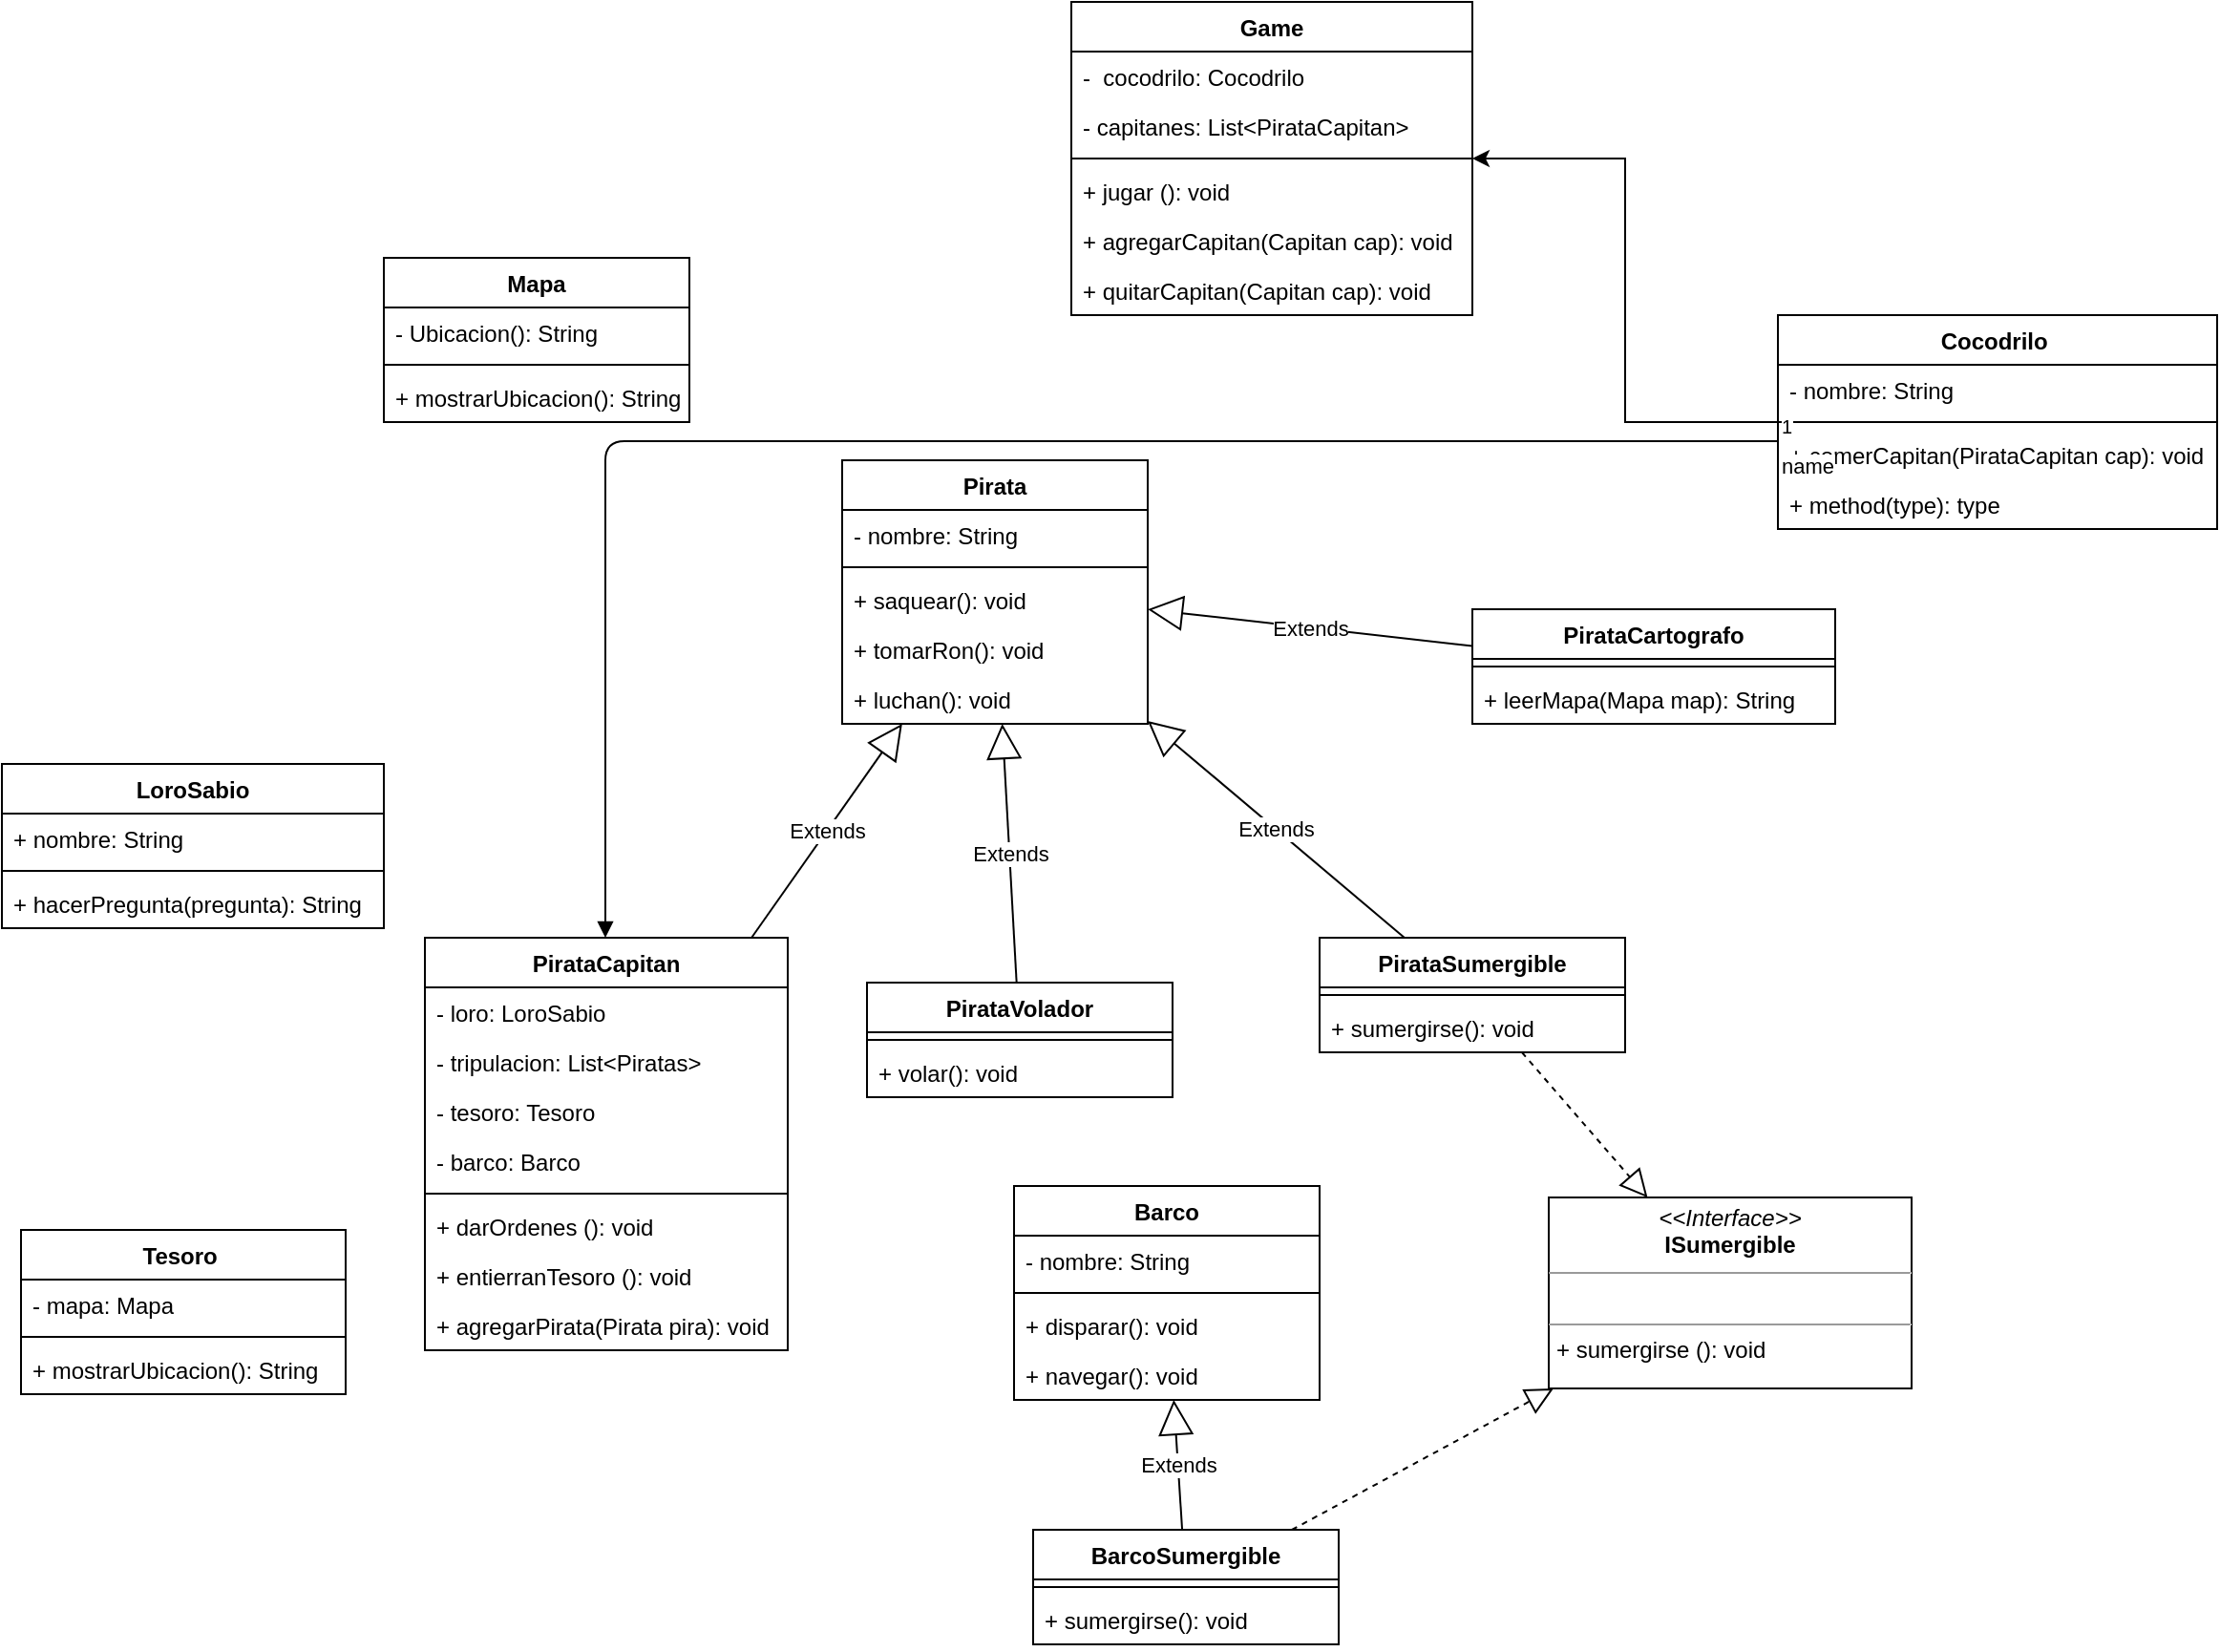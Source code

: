 <mxfile version="12.5.6" type="device" pages="3"><diagram id="GXXQ3KaTNpqUZNwcrFfb" name="Page-1"><mxGraphModel dx="1695" dy="433" grid="1" gridSize="10" guides="1" tooltips="1" connect="1" arrows="1" fold="1" page="1" pageScale="1" pageWidth="827" pageHeight="1169" math="0" shadow="0"><root><mxCell id="0"/><mxCell id="1" parent="0"/><mxCell id="9nzSLOE46m7R26dyMvQq-1" value="Game" style="swimlane;fontStyle=1;align=center;verticalAlign=top;childLayout=stackLayout;horizontal=1;startSize=26;horizontalStack=0;resizeParent=1;resizeParentMax=0;resizeLast=0;collapsible=1;marginBottom=0;" parent="1" vertex="1"><mxGeometry x="360" y="40" width="210" height="164" as="geometry"/></mxCell><mxCell id="9nzSLOE46m7R26dyMvQq-5" value="-  cocodrilo: Cocodrilo " style="text;strokeColor=none;fillColor=none;align=left;verticalAlign=top;spacingLeft=4;spacingRight=4;overflow=hidden;rotatable=0;points=[[0,0.5],[1,0.5]];portConstraint=eastwest;" parent="9nzSLOE46m7R26dyMvQq-1" vertex="1"><mxGeometry y="26" width="210" height="26" as="geometry"/></mxCell><mxCell id="9nzSLOE46m7R26dyMvQq-2" value="- capitanes: List&lt;PirataCapitan&gt; " style="text;strokeColor=none;fillColor=none;align=left;verticalAlign=top;spacingLeft=4;spacingRight=4;overflow=hidden;rotatable=0;points=[[0,0.5],[1,0.5]];portConstraint=eastwest;" parent="9nzSLOE46m7R26dyMvQq-1" vertex="1"><mxGeometry y="52" width="210" height="26" as="geometry"/></mxCell><mxCell id="9nzSLOE46m7R26dyMvQq-3" value="" style="line;strokeWidth=1;fillColor=none;align=left;verticalAlign=middle;spacingTop=-1;spacingLeft=3;spacingRight=3;rotatable=0;labelPosition=right;points=[];portConstraint=eastwest;" parent="9nzSLOE46m7R26dyMvQq-1" vertex="1"><mxGeometry y="78" width="210" height="8" as="geometry"/></mxCell><mxCell id="9nzSLOE46m7R26dyMvQq-6" value="+ jugar (): void" style="text;strokeColor=none;fillColor=none;align=left;verticalAlign=top;spacingLeft=4;spacingRight=4;overflow=hidden;rotatable=0;points=[[0,0.5],[1,0.5]];portConstraint=eastwest;" parent="9nzSLOE46m7R26dyMvQq-1" vertex="1"><mxGeometry y="86" width="210" height="26" as="geometry"/></mxCell><mxCell id="9nzSLOE46m7R26dyMvQq-7" value="+ agregarCapitan(Capitan cap): void" style="text;strokeColor=none;fillColor=none;align=left;verticalAlign=top;spacingLeft=4;spacingRight=4;overflow=hidden;rotatable=0;points=[[0,0.5],[1,0.5]];portConstraint=eastwest;" parent="9nzSLOE46m7R26dyMvQq-1" vertex="1"><mxGeometry y="112" width="210" height="26" as="geometry"/></mxCell><mxCell id="9nzSLOE46m7R26dyMvQq-8" value="+ quitarCapitan(Capitan cap): void" style="text;strokeColor=none;fillColor=none;align=left;verticalAlign=top;spacingLeft=4;spacingRight=4;overflow=hidden;rotatable=0;points=[[0,0.5],[1,0.5]];portConstraint=eastwest;" parent="9nzSLOE46m7R26dyMvQq-1" vertex="1"><mxGeometry y="138" width="210" height="26" as="geometry"/></mxCell><mxCell id="9nzSLOE46m7R26dyMvQq-73" style="edgeStyle=orthogonalEdgeStyle;rounded=0;orthogonalLoop=1;jettySize=auto;html=1;" parent="1" source="9nzSLOE46m7R26dyMvQq-9" target="9nzSLOE46m7R26dyMvQq-1" edge="1"><mxGeometry relative="1" as="geometry"/></mxCell><mxCell id="9nzSLOE46m7R26dyMvQq-9" value="Cocodrilo " style="swimlane;fontStyle=1;align=center;verticalAlign=top;childLayout=stackLayout;horizontal=1;startSize=26;horizontalStack=0;resizeParent=1;resizeParentMax=0;resizeLast=0;collapsible=1;marginBottom=0;" parent="1" vertex="1"><mxGeometry x="730" y="204" width="230" height="112" as="geometry"/></mxCell><mxCell id="9nzSLOE46m7R26dyMvQq-10" value="- nombre: String" style="text;strokeColor=none;fillColor=none;align=left;verticalAlign=top;spacingLeft=4;spacingRight=4;overflow=hidden;rotatable=0;points=[[0,0.5],[1,0.5]];portConstraint=eastwest;" parent="9nzSLOE46m7R26dyMvQq-9" vertex="1"><mxGeometry y="26" width="230" height="26" as="geometry"/></mxCell><mxCell id="9nzSLOE46m7R26dyMvQq-11" value="" style="line;strokeWidth=1;fillColor=none;align=left;verticalAlign=middle;spacingTop=-1;spacingLeft=3;spacingRight=3;rotatable=0;labelPosition=right;points=[];portConstraint=eastwest;" parent="9nzSLOE46m7R26dyMvQq-9" vertex="1"><mxGeometry y="52" width="230" height="8" as="geometry"/></mxCell><mxCell id="9nzSLOE46m7R26dyMvQq-13" value="+ comerCapitan(PirataCapitan cap): void" style="text;strokeColor=none;fillColor=none;align=left;verticalAlign=top;spacingLeft=4;spacingRight=4;overflow=hidden;rotatable=0;points=[[0,0.5],[1,0.5]];portConstraint=eastwest;" parent="9nzSLOE46m7R26dyMvQq-9" vertex="1"><mxGeometry y="60" width="230" height="26" as="geometry"/></mxCell><mxCell id="9nzSLOE46m7R26dyMvQq-12" value="+ method(type): type" style="text;strokeColor=none;fillColor=none;align=left;verticalAlign=top;spacingLeft=4;spacingRight=4;overflow=hidden;rotatable=0;points=[[0,0.5],[1,0.5]];portConstraint=eastwest;" parent="9nzSLOE46m7R26dyMvQq-9" vertex="1"><mxGeometry y="86" width="230" height="26" as="geometry"/></mxCell><mxCell id="9nzSLOE46m7R26dyMvQq-14" value="Pirata" style="swimlane;fontStyle=1;align=center;verticalAlign=top;childLayout=stackLayout;horizontal=1;startSize=26;horizontalStack=0;resizeParent=1;resizeParentMax=0;resizeLast=0;collapsible=1;marginBottom=0;" parent="1" vertex="1"><mxGeometry x="240" y="280" width="160" height="138" as="geometry"/></mxCell><mxCell id="9nzSLOE46m7R26dyMvQq-15" value="- nombre: String " style="text;strokeColor=none;fillColor=none;align=left;verticalAlign=top;spacingLeft=4;spacingRight=4;overflow=hidden;rotatable=0;points=[[0,0.5],[1,0.5]];portConstraint=eastwest;" parent="9nzSLOE46m7R26dyMvQq-14" vertex="1"><mxGeometry y="26" width="160" height="26" as="geometry"/></mxCell><mxCell id="9nzSLOE46m7R26dyMvQq-16" value="" style="line;strokeWidth=1;fillColor=none;align=left;verticalAlign=middle;spacingTop=-1;spacingLeft=3;spacingRight=3;rotatable=0;labelPosition=right;points=[];portConstraint=eastwest;" parent="9nzSLOE46m7R26dyMvQq-14" vertex="1"><mxGeometry y="52" width="160" height="8" as="geometry"/></mxCell><mxCell id="9nzSLOE46m7R26dyMvQq-17" value="+ saquear(): void" style="text;strokeColor=none;fillColor=none;align=left;verticalAlign=top;spacingLeft=4;spacingRight=4;overflow=hidden;rotatable=0;points=[[0,0.5],[1,0.5]];portConstraint=eastwest;" parent="9nzSLOE46m7R26dyMvQq-14" vertex="1"><mxGeometry y="60" width="160" height="26" as="geometry"/></mxCell><mxCell id="9nzSLOE46m7R26dyMvQq-18" value="+ tomarRon(): void" style="text;strokeColor=none;fillColor=none;align=left;verticalAlign=top;spacingLeft=4;spacingRight=4;overflow=hidden;rotatable=0;points=[[0,0.5],[1,0.5]];portConstraint=eastwest;" parent="9nzSLOE46m7R26dyMvQq-14" vertex="1"><mxGeometry y="86" width="160" height="26" as="geometry"/></mxCell><mxCell id="9nzSLOE46m7R26dyMvQq-20" value="+ luchan(): void" style="text;strokeColor=none;fillColor=none;align=left;verticalAlign=top;spacingLeft=4;spacingRight=4;overflow=hidden;rotatable=0;points=[[0,0.5],[1,0.5]];portConstraint=eastwest;" parent="9nzSLOE46m7R26dyMvQq-14" vertex="1"><mxGeometry y="112" width="160" height="26" as="geometry"/></mxCell><mxCell id="9nzSLOE46m7R26dyMvQq-21" value="PirataCapitan" style="swimlane;fontStyle=1;align=center;verticalAlign=top;childLayout=stackLayout;horizontal=1;startSize=26;horizontalStack=0;resizeParent=1;resizeParentMax=0;resizeLast=0;collapsible=1;marginBottom=0;" parent="1" vertex="1"><mxGeometry x="21.5" y="530" width="190" height="216" as="geometry"/></mxCell><mxCell id="9nzSLOE46m7R26dyMvQq-22" value="- loro: LoroSabio" style="text;strokeColor=none;fillColor=none;align=left;verticalAlign=top;spacingLeft=4;spacingRight=4;overflow=hidden;rotatable=0;points=[[0,0.5],[1,0.5]];portConstraint=eastwest;" parent="9nzSLOE46m7R26dyMvQq-21" vertex="1"><mxGeometry y="26" width="190" height="26" as="geometry"/></mxCell><mxCell id="9nzSLOE46m7R26dyMvQq-30" value="- tripulacion: List&lt;Piratas&gt;" style="text;strokeColor=none;fillColor=none;align=left;verticalAlign=top;spacingLeft=4;spacingRight=4;overflow=hidden;rotatable=0;points=[[0,0.5],[1,0.5]];portConstraint=eastwest;" parent="9nzSLOE46m7R26dyMvQq-21" vertex="1"><mxGeometry y="52" width="190" height="26" as="geometry"/></mxCell><mxCell id="9nzSLOE46m7R26dyMvQq-32" value="- tesoro: Tesoro" style="text;strokeColor=none;fillColor=none;align=left;verticalAlign=top;spacingLeft=4;spacingRight=4;overflow=hidden;rotatable=0;points=[[0,0.5],[1,0.5]];portConstraint=eastwest;" parent="9nzSLOE46m7R26dyMvQq-21" vertex="1"><mxGeometry y="78" width="190" height="26" as="geometry"/></mxCell><mxCell id="9nzSLOE46m7R26dyMvQq-29" value="- barco: Barco " style="text;strokeColor=none;fillColor=none;align=left;verticalAlign=top;spacingLeft=4;spacingRight=4;overflow=hidden;rotatable=0;points=[[0,0.5],[1,0.5]];portConstraint=eastwest;" parent="9nzSLOE46m7R26dyMvQq-21" vertex="1"><mxGeometry y="104" width="190" height="26" as="geometry"/></mxCell><mxCell id="9nzSLOE46m7R26dyMvQq-23" value="" style="line;strokeWidth=1;fillColor=none;align=left;verticalAlign=middle;spacingTop=-1;spacingLeft=3;spacingRight=3;rotatable=0;labelPosition=right;points=[];portConstraint=eastwest;" parent="9nzSLOE46m7R26dyMvQq-21" vertex="1"><mxGeometry y="130" width="190" height="8" as="geometry"/></mxCell><mxCell id="9nzSLOE46m7R26dyMvQq-24" value="+ darOrdenes (): void" style="text;strokeColor=none;fillColor=none;align=left;verticalAlign=top;spacingLeft=4;spacingRight=4;overflow=hidden;rotatable=0;points=[[0,0.5],[1,0.5]];portConstraint=eastwest;" parent="9nzSLOE46m7R26dyMvQq-21" vertex="1"><mxGeometry y="138" width="190" height="26" as="geometry"/></mxCell><mxCell id="9nzSLOE46m7R26dyMvQq-33" value="+ entierranTesoro (): void" style="text;strokeColor=none;fillColor=none;align=left;verticalAlign=top;spacingLeft=4;spacingRight=4;overflow=hidden;rotatable=0;points=[[0,0.5],[1,0.5]];portConstraint=eastwest;" parent="9nzSLOE46m7R26dyMvQq-21" vertex="1"><mxGeometry y="164" width="190" height="26" as="geometry"/></mxCell><mxCell id="9nzSLOE46m7R26dyMvQq-31" value="+ agregarPirata(Pirata pira): void" style="text;strokeColor=none;fillColor=none;align=left;verticalAlign=top;spacingLeft=4;spacingRight=4;overflow=hidden;rotatable=0;points=[[0,0.5],[1,0.5]];portConstraint=eastwest;" parent="9nzSLOE46m7R26dyMvQq-21" vertex="1"><mxGeometry y="190" width="190" height="26" as="geometry"/></mxCell><mxCell id="9nzSLOE46m7R26dyMvQq-25" value="LoroSabio" style="swimlane;fontStyle=1;align=center;verticalAlign=top;childLayout=stackLayout;horizontal=1;startSize=26;horizontalStack=0;resizeParent=1;resizeParentMax=0;resizeLast=0;collapsible=1;marginBottom=0;" parent="1" vertex="1"><mxGeometry x="-200" y="439" width="200" height="86" as="geometry"/></mxCell><mxCell id="9nzSLOE46m7R26dyMvQq-26" value="+ nombre: String" style="text;strokeColor=none;fillColor=none;align=left;verticalAlign=top;spacingLeft=4;spacingRight=4;overflow=hidden;rotatable=0;points=[[0,0.5],[1,0.5]];portConstraint=eastwest;" parent="9nzSLOE46m7R26dyMvQq-25" vertex="1"><mxGeometry y="26" width="200" height="26" as="geometry"/></mxCell><mxCell id="9nzSLOE46m7R26dyMvQq-27" value="" style="line;strokeWidth=1;fillColor=none;align=left;verticalAlign=middle;spacingTop=-1;spacingLeft=3;spacingRight=3;rotatable=0;labelPosition=right;points=[];portConstraint=eastwest;" parent="9nzSLOE46m7R26dyMvQq-25" vertex="1"><mxGeometry y="52" width="200" height="8" as="geometry"/></mxCell><mxCell id="9nzSLOE46m7R26dyMvQq-28" value="+ hacerPregunta(pregunta): String " style="text;strokeColor=none;fillColor=none;align=left;verticalAlign=top;spacingLeft=4;spacingRight=4;overflow=hidden;rotatable=0;points=[[0,0.5],[1,0.5]];portConstraint=eastwest;" parent="9nzSLOE46m7R26dyMvQq-25" vertex="1"><mxGeometry y="60" width="200" height="26" as="geometry"/></mxCell><mxCell id="9nzSLOE46m7R26dyMvQq-34" value="PirataCartografo" style="swimlane;fontStyle=1;align=center;verticalAlign=top;childLayout=stackLayout;horizontal=1;startSize=26;horizontalStack=0;resizeParent=1;resizeParentMax=0;resizeLast=0;collapsible=1;marginBottom=0;" parent="1" vertex="1"><mxGeometry x="570" y="358" width="190" height="60" as="geometry"/></mxCell><mxCell id="9nzSLOE46m7R26dyMvQq-36" value="" style="line;strokeWidth=1;fillColor=none;align=left;verticalAlign=middle;spacingTop=-1;spacingLeft=3;spacingRight=3;rotatable=0;labelPosition=right;points=[];portConstraint=eastwest;" parent="9nzSLOE46m7R26dyMvQq-34" vertex="1"><mxGeometry y="26" width="190" height="8" as="geometry"/></mxCell><mxCell id="9nzSLOE46m7R26dyMvQq-37" value="+ leerMapa(Mapa map): String" style="text;strokeColor=none;fillColor=none;align=left;verticalAlign=top;spacingLeft=4;spacingRight=4;overflow=hidden;rotatable=0;points=[[0,0.5],[1,0.5]];portConstraint=eastwest;" parent="9nzSLOE46m7R26dyMvQq-34" vertex="1"><mxGeometry y="34" width="190" height="26" as="geometry"/></mxCell><mxCell id="9nzSLOE46m7R26dyMvQq-38" value="PirataSumergible" style="swimlane;fontStyle=1;align=center;verticalAlign=top;childLayout=stackLayout;horizontal=1;startSize=26;horizontalStack=0;resizeParent=1;resizeParentMax=0;resizeLast=0;collapsible=1;marginBottom=0;" parent="1" vertex="1"><mxGeometry x="490" y="530" width="160" height="60" as="geometry"/></mxCell><mxCell id="9nzSLOE46m7R26dyMvQq-40" value="" style="line;strokeWidth=1;fillColor=none;align=left;verticalAlign=middle;spacingTop=-1;spacingLeft=3;spacingRight=3;rotatable=0;labelPosition=right;points=[];portConstraint=eastwest;" parent="9nzSLOE46m7R26dyMvQq-38" vertex="1"><mxGeometry y="26" width="160" height="8" as="geometry"/></mxCell><mxCell id="9nzSLOE46m7R26dyMvQq-41" value="+ sumergirse(): void" style="text;strokeColor=none;fillColor=none;align=left;verticalAlign=top;spacingLeft=4;spacingRight=4;overflow=hidden;rotatable=0;points=[[0,0.5],[1,0.5]];portConstraint=eastwest;" parent="9nzSLOE46m7R26dyMvQq-38" vertex="1"><mxGeometry y="34" width="160" height="26" as="geometry"/></mxCell><mxCell id="9nzSLOE46m7R26dyMvQq-42" value="PirataVolador" style="swimlane;fontStyle=1;align=center;verticalAlign=top;childLayout=stackLayout;horizontal=1;startSize=26;horizontalStack=0;resizeParent=1;resizeParentMax=0;resizeLast=0;collapsible=1;marginBottom=0;rotation=0;" parent="1" vertex="1"><mxGeometry x="253" y="553.5" width="160" height="60" as="geometry"/></mxCell><mxCell id="9nzSLOE46m7R26dyMvQq-44" value="" style="line;strokeWidth=1;fillColor=none;align=left;verticalAlign=middle;spacingTop=-1;spacingLeft=3;spacingRight=3;rotatable=0;labelPosition=right;points=[];portConstraint=eastwest;rotation=0;" parent="9nzSLOE46m7R26dyMvQq-42" vertex="1"><mxGeometry y="26" width="160" height="8" as="geometry"/></mxCell><mxCell id="9nzSLOE46m7R26dyMvQq-45" value="+ volar(): void" style="text;strokeColor=none;fillColor=none;align=left;verticalAlign=top;spacingLeft=4;spacingRight=4;overflow=hidden;rotatable=0;points=[[0,0.5],[1,0.5]];portConstraint=eastwest;rotation=0;" parent="9nzSLOE46m7R26dyMvQq-42" vertex="1"><mxGeometry y="34" width="160" height="26" as="geometry"/></mxCell><mxCell id="9nzSLOE46m7R26dyMvQq-46" value="&lt;p style=&quot;margin: 0px ; margin-top: 4px ; text-align: center&quot;&gt;&lt;i&gt;&amp;lt;&amp;lt;Interface&amp;gt;&amp;gt;&lt;/i&gt;&lt;br&gt;&lt;b&gt;ISumergible&lt;/b&gt;&lt;/p&gt;&lt;hr size=&quot;1&quot;&gt;&lt;p style=&quot;margin: 0px ; margin-left: 4px&quot;&gt;&lt;br&gt;&lt;/p&gt;&lt;hr size=&quot;1&quot;&gt;&lt;p style=&quot;margin: 0px ; margin-left: 4px&quot;&gt;+ sumergirse (): void&amp;nbsp;&lt;/p&gt;" style="verticalAlign=top;align=left;overflow=fill;fontSize=12;fontFamily=Helvetica;html=1;" parent="1" vertex="1"><mxGeometry x="610" y="666" width="190" height="100" as="geometry"/></mxCell><mxCell id="9nzSLOE46m7R26dyMvQq-47" value="Mapa" style="swimlane;fontStyle=1;align=center;verticalAlign=top;childLayout=stackLayout;horizontal=1;startSize=26;horizontalStack=0;resizeParent=1;resizeParentMax=0;resizeLast=0;collapsible=1;marginBottom=0;" parent="1" vertex="1"><mxGeometry y="174" width="160" height="86" as="geometry"/></mxCell><mxCell id="9nzSLOE46m7R26dyMvQq-48" value="- Ubicacion(): String" style="text;strokeColor=none;fillColor=none;align=left;verticalAlign=top;spacingLeft=4;spacingRight=4;overflow=hidden;rotatable=0;points=[[0,0.5],[1,0.5]];portConstraint=eastwest;" parent="9nzSLOE46m7R26dyMvQq-47" vertex="1"><mxGeometry y="26" width="160" height="26" as="geometry"/></mxCell><mxCell id="9nzSLOE46m7R26dyMvQq-49" value="" style="line;strokeWidth=1;fillColor=none;align=left;verticalAlign=middle;spacingTop=-1;spacingLeft=3;spacingRight=3;rotatable=0;labelPosition=right;points=[];portConstraint=eastwest;" parent="9nzSLOE46m7R26dyMvQq-47" vertex="1"><mxGeometry y="52" width="160" height="8" as="geometry"/></mxCell><mxCell id="9nzSLOE46m7R26dyMvQq-50" value="+ mostrarUbicacion(): String" style="text;strokeColor=none;fillColor=none;align=left;verticalAlign=top;spacingLeft=4;spacingRight=4;overflow=hidden;rotatable=0;points=[[0,0.5],[1,0.5]];portConstraint=eastwest;" parent="9nzSLOE46m7R26dyMvQq-47" vertex="1"><mxGeometry y="60" width="160" height="26" as="geometry"/></mxCell><mxCell id="9nzSLOE46m7R26dyMvQq-51" value="Barco" style="swimlane;fontStyle=1;align=center;verticalAlign=top;childLayout=stackLayout;horizontal=1;startSize=26;horizontalStack=0;resizeParent=1;resizeParentMax=0;resizeLast=0;collapsible=1;marginBottom=0;" parent="1" vertex="1"><mxGeometry x="330" y="660" width="160" height="112" as="geometry"/></mxCell><mxCell id="9nzSLOE46m7R26dyMvQq-52" value="- nombre: String " style="text;strokeColor=none;fillColor=none;align=left;verticalAlign=top;spacingLeft=4;spacingRight=4;overflow=hidden;rotatable=0;points=[[0,0.5],[1,0.5]];portConstraint=eastwest;" parent="9nzSLOE46m7R26dyMvQq-51" vertex="1"><mxGeometry y="26" width="160" height="26" as="geometry"/></mxCell><mxCell id="9nzSLOE46m7R26dyMvQq-53" value="" style="line;strokeWidth=1;fillColor=none;align=left;verticalAlign=middle;spacingTop=-1;spacingLeft=3;spacingRight=3;rotatable=0;labelPosition=right;points=[];portConstraint=eastwest;" parent="9nzSLOE46m7R26dyMvQq-51" vertex="1"><mxGeometry y="52" width="160" height="8" as="geometry"/></mxCell><mxCell id="9nzSLOE46m7R26dyMvQq-54" value="+ disparar(): void" style="text;strokeColor=none;fillColor=none;align=left;verticalAlign=top;spacingLeft=4;spacingRight=4;overflow=hidden;rotatable=0;points=[[0,0.5],[1,0.5]];portConstraint=eastwest;" parent="9nzSLOE46m7R26dyMvQq-51" vertex="1"><mxGeometry y="60" width="160" height="26" as="geometry"/></mxCell><mxCell id="9nzSLOE46m7R26dyMvQq-59" value="+ navegar(): void" style="text;strokeColor=none;fillColor=none;align=left;verticalAlign=top;spacingLeft=4;spacingRight=4;overflow=hidden;rotatable=0;points=[[0,0.5],[1,0.5]];portConstraint=eastwest;" parent="9nzSLOE46m7R26dyMvQq-51" vertex="1"><mxGeometry y="86" width="160" height="26" as="geometry"/></mxCell><mxCell id="9nzSLOE46m7R26dyMvQq-55" value="BarcoSumergible" style="swimlane;fontStyle=1;align=center;verticalAlign=top;childLayout=stackLayout;horizontal=1;startSize=26;horizontalStack=0;resizeParent=1;resizeParentMax=0;resizeLast=0;collapsible=1;marginBottom=0;" parent="1" vertex="1"><mxGeometry x="340" y="840" width="160" height="60" as="geometry"/></mxCell><mxCell id="9nzSLOE46m7R26dyMvQq-57" value="" style="line;strokeWidth=1;fillColor=none;align=left;verticalAlign=middle;spacingTop=-1;spacingLeft=3;spacingRight=3;rotatable=0;labelPosition=right;points=[];portConstraint=eastwest;" parent="9nzSLOE46m7R26dyMvQq-55" vertex="1"><mxGeometry y="26" width="160" height="8" as="geometry"/></mxCell><mxCell id="9nzSLOE46m7R26dyMvQq-58" value="+ sumergirse(): void " style="text;strokeColor=none;fillColor=none;align=left;verticalAlign=top;spacingLeft=4;spacingRight=4;overflow=hidden;rotatable=0;points=[[0,0.5],[1,0.5]];portConstraint=eastwest;" parent="9nzSLOE46m7R26dyMvQq-55" vertex="1"><mxGeometry y="34" width="160" height="26" as="geometry"/></mxCell><mxCell id="9nzSLOE46m7R26dyMvQq-60" value="Tesoro " style="swimlane;fontStyle=1;align=center;verticalAlign=top;childLayout=stackLayout;horizontal=1;startSize=26;horizontalStack=0;resizeParent=1;resizeParentMax=0;resizeLast=0;collapsible=1;marginBottom=0;" parent="1" vertex="1"><mxGeometry x="-190" y="683" width="170" height="86" as="geometry"/></mxCell><mxCell id="9nzSLOE46m7R26dyMvQq-61" value="- mapa: Mapa" style="text;strokeColor=none;fillColor=none;align=left;verticalAlign=top;spacingLeft=4;spacingRight=4;overflow=hidden;rotatable=0;points=[[0,0.5],[1,0.5]];portConstraint=eastwest;" parent="9nzSLOE46m7R26dyMvQq-60" vertex="1"><mxGeometry y="26" width="170" height="26" as="geometry"/></mxCell><mxCell id="9nzSLOE46m7R26dyMvQq-62" value="" style="line;strokeWidth=1;fillColor=none;align=left;verticalAlign=middle;spacingTop=-1;spacingLeft=3;spacingRight=3;rotatable=0;labelPosition=right;points=[];portConstraint=eastwest;" parent="9nzSLOE46m7R26dyMvQq-60" vertex="1"><mxGeometry y="52" width="170" height="8" as="geometry"/></mxCell><mxCell id="9nzSLOE46m7R26dyMvQq-63" value="+ mostrarUbicacion(): String " style="text;strokeColor=none;fillColor=none;align=left;verticalAlign=top;spacingLeft=4;spacingRight=4;overflow=hidden;rotatable=0;points=[[0,0.5],[1,0.5]];portConstraint=eastwest;" parent="9nzSLOE46m7R26dyMvQq-60" vertex="1"><mxGeometry y="60" width="170" height="26" as="geometry"/></mxCell><mxCell id="9nzSLOE46m7R26dyMvQq-64" value="Extends" style="endArrow=block;endSize=16;endFill=0;html=1;" parent="1" source="9nzSLOE46m7R26dyMvQq-34" target="9nzSLOE46m7R26dyMvQq-14" edge="1"><mxGeometry width="160" relative="1" as="geometry"><mxPoint x="500" y="400" as="sourcePoint"/><mxPoint x="660" y="400" as="targetPoint"/></mxGeometry></mxCell><mxCell id="9nzSLOE46m7R26dyMvQq-65" value="Extends" style="endArrow=block;endSize=16;endFill=0;html=1;" parent="1" source="9nzSLOE46m7R26dyMvQq-38" target="9nzSLOE46m7R26dyMvQq-14" edge="1"><mxGeometry width="160" relative="1" as="geometry"><mxPoint x="620" y="481.5" as="sourcePoint"/><mxPoint x="780" y="481.5" as="targetPoint"/></mxGeometry></mxCell><mxCell id="9nzSLOE46m7R26dyMvQq-66" value="Extends" style="endArrow=block;endSize=16;endFill=0;html=1;" parent="1" source="9nzSLOE46m7R26dyMvQq-21" target="9nzSLOE46m7R26dyMvQq-14" edge="1"><mxGeometry width="160" relative="1" as="geometry"><mxPoint x="25" y="340" as="sourcePoint"/><mxPoint x="185" y="340" as="targetPoint"/></mxGeometry></mxCell><mxCell id="9nzSLOE46m7R26dyMvQq-67" value="Extends" style="endArrow=block;endSize=16;endFill=0;html=1;" parent="1" source="9nzSLOE46m7R26dyMvQq-55" target="9nzSLOE46m7R26dyMvQq-51" edge="1"><mxGeometry width="160" relative="1" as="geometry"><mxPoint x="410" y="810" as="sourcePoint"/><mxPoint x="560" y="760" as="targetPoint"/></mxGeometry></mxCell><mxCell id="9nzSLOE46m7R26dyMvQq-68" value="Extends" style="endArrow=block;endSize=16;endFill=0;html=1;" parent="1" source="9nzSLOE46m7R26dyMvQq-42" target="9nzSLOE46m7R26dyMvQq-14" edge="1"><mxGeometry width="160" relative="1" as="geometry"><mxPoint x="305" y="490" as="sourcePoint"/><mxPoint x="465" y="490" as="targetPoint"/></mxGeometry></mxCell><mxCell id="9nzSLOE46m7R26dyMvQq-69" value="" style="endArrow=block;dashed=1;endFill=0;endSize=12;html=1;" parent="1" source="9nzSLOE46m7R26dyMvQq-38" target="9nzSLOE46m7R26dyMvQq-46" edge="1"><mxGeometry width="160" relative="1" as="geometry"><mxPoint x="700" y="524.5" as="sourcePoint"/><mxPoint x="860" y="524.5" as="targetPoint"/></mxGeometry></mxCell><mxCell id="9nzSLOE46m7R26dyMvQq-70" value="" style="endArrow=block;dashed=1;endFill=0;endSize=12;html=1;" parent="1" source="9nzSLOE46m7R26dyMvQq-55" target="9nzSLOE46m7R26dyMvQq-46" edge="1"><mxGeometry width="160" relative="1" as="geometry"><mxPoint x="590" y="840" as="sourcePoint"/><mxPoint x="750" y="840" as="targetPoint"/></mxGeometry></mxCell><mxCell id="9nzSLOE46m7R26dyMvQq-71" value="name" style="endArrow=block;endFill=1;html=1;edgeStyle=orthogonalEdgeStyle;align=left;verticalAlign=top;" parent="1" source="9nzSLOE46m7R26dyMvQq-9" target="9nzSLOE46m7R26dyMvQq-21" edge="1"><mxGeometry x="-1" relative="1" as="geometry"><mxPoint x="530" y="280" as="sourcePoint"/><mxPoint x="690" y="280" as="targetPoint"/><Array as="points"><mxPoint x="116" y="270"/></Array></mxGeometry></mxCell><mxCell id="9nzSLOE46m7R26dyMvQq-72" value="1" style="resizable=0;html=1;align=left;verticalAlign=bottom;labelBackgroundColor=#ffffff;fontSize=10;" parent="9nzSLOE46m7R26dyMvQq-71" connectable="0" vertex="1"><mxGeometry x="-1" relative="1" as="geometry"/></mxCell></root></mxGraphModel></diagram><diagram id="7SJsZZlNHdsRl4Bjxh8G" name="Page-2"><mxGraphModel dx="868" dy="433" grid="1" gridSize="10" guides="1" tooltips="1" connect="1" arrows="1" fold="1" page="1" pageScale="1" pageWidth="827" pageHeight="1169" math="0" shadow="0"><root><mxCell id="sK4uV97bbbvAY_-eBGPm-0"/><mxCell id="sK4uV97bbbvAY_-eBGPm-1" parent="sK4uV97bbbvAY_-eBGPm-0"/><mxCell id="sK4uV97bbbvAY_-eBGPm-2" value="user" style="swimlane;fontStyle=1;align=center;verticalAlign=top;childLayout=stackLayout;horizontal=1;startSize=26;horizontalStack=0;resizeParent=1;resizeParentMax=0;resizeLast=0;collapsible=1;marginBottom=0;" parent="sK4uV97bbbvAY_-eBGPm-1" vertex="1"><mxGeometry x="150" y="100" width="160" height="164" as="geometry"/></mxCell><mxCell id="sK4uV97bbbvAY_-eBGPm-3" value="- email: String" style="text;strokeColor=none;fillColor=none;align=left;verticalAlign=top;spacingLeft=4;spacingRight=4;overflow=hidden;rotatable=0;points=[[0,0.5],[1,0.5]];portConstraint=eastwest;" parent="sK4uV97bbbvAY_-eBGPm-2" vertex="1"><mxGeometry y="26" width="160" height="26" as="geometry"/></mxCell><mxCell id="sK4uV97bbbvAY_-eBGPm-6" value="- password: String" style="text;strokeColor=none;fillColor=none;align=left;verticalAlign=top;spacingLeft=4;spacingRight=4;overflow=hidden;rotatable=0;points=[[0,0.5],[1,0.5]];portConstraint=eastwest;" parent="sK4uV97bbbvAY_-eBGPm-2" vertex="1"><mxGeometry y="52" width="160" height="26" as="geometry"/></mxCell><mxCell id="sK4uV97bbbvAY_-eBGPm-4" value="" style="line;strokeWidth=1;fillColor=none;align=left;verticalAlign=middle;spacingTop=-1;spacingLeft=3;spacingRight=3;rotatable=0;labelPosition=right;points=[];portConstraint=eastwest;" parent="sK4uV97bbbvAY_-eBGPm-2" vertex="1"><mxGeometry y="78" width="160" height="8" as="geometry"/></mxCell><mxCell id="sK4uV97bbbvAY_-eBGPm-5" value="+ setEmail(String email): void" style="text;strokeColor=none;fillColor=none;align=left;verticalAlign=top;spacingLeft=4;spacingRight=4;overflow=hidden;rotatable=0;points=[[0,0.5],[1,0.5]];portConstraint=eastwest;" parent="sK4uV97bbbvAY_-eBGPm-2" vertex="1"><mxGeometry y="86" width="160" height="26" as="geometry"/></mxCell><mxCell id="sK4uV97bbbvAY_-eBGPm-7" value="+ getEmail(): String" style="text;strokeColor=none;fillColor=none;align=left;verticalAlign=top;spacingLeft=4;spacingRight=4;overflow=hidden;rotatable=0;points=[[0,0.5],[1,0.5]];portConstraint=eastwest;" parent="sK4uV97bbbvAY_-eBGPm-2" vertex="1"><mxGeometry y="112" width="160" height="26" as="geometry"/></mxCell><mxCell id="sK4uV97bbbvAY_-eBGPm-8" value="+ setPassword(String pass): void" style="text;strokeColor=none;fillColor=none;align=left;verticalAlign=top;spacingLeft=4;spacingRight=4;overflow=hidden;rotatable=0;points=[[0,0.5],[1,0.5]];portConstraint=eastwest;" parent="sK4uV97bbbvAY_-eBGPm-2" vertex="1"><mxGeometry y="138" width="160" height="26" as="geometry"/></mxCell><mxCell id="sK4uV97bbbvAY_-eBGPm-11" value="registrador" style="swimlane;fontStyle=1;align=center;verticalAlign=top;childLayout=stackLayout;horizontal=1;startSize=26;horizontalStack=0;resizeParent=1;resizeParentMax=0;resizeLast=0;collapsible=1;marginBottom=0;" parent="sK4uV97bbbvAY_-eBGPm-1" vertex="1"><mxGeometry x="460" y="81" width="270" height="86" as="geometry"/></mxCell><mxCell id="sK4uV97bbbvAY_-eBGPm-12" value="+ field: type" style="text;strokeColor=none;fillColor=none;align=left;verticalAlign=top;spacingLeft=4;spacingRight=4;overflow=hidden;rotatable=0;points=[[0,0.5],[1,0.5]];portConstraint=eastwest;" parent="sK4uV97bbbvAY_-eBGPm-11" vertex="1"><mxGeometry y="26" width="270" height="26" as="geometry"/></mxCell><mxCell id="sK4uV97bbbvAY_-eBGPm-13" value="" style="line;strokeWidth=1;fillColor=none;align=left;verticalAlign=middle;spacingTop=-1;spacingLeft=3;spacingRight=3;rotatable=0;labelPosition=right;points=[];portConstraint=eastwest;" parent="sK4uV97bbbvAY_-eBGPm-11" vertex="1"><mxGeometry y="52" width="270" height="8" as="geometry"/></mxCell><mxCell id="sK4uV97bbbvAY_-eBGPm-14" value="+ register(String email, String pass): User" style="text;strokeColor=none;fillColor=none;align=left;verticalAlign=top;spacingLeft=4;spacingRight=4;overflow=hidden;rotatable=0;points=[[0,0.5],[1,0.5]];portConstraint=eastwest;" parent="sK4uV97bbbvAY_-eBGPm-11" vertex="1"><mxGeometry y="60" width="270" height="26" as="geometry"/></mxCell><mxCell id="sK4uV97bbbvAY_-eBGPm-15" value="Autenticador" style="swimlane;fontStyle=1;align=center;verticalAlign=top;childLayout=stackLayout;horizontal=1;startSize=26;horizontalStack=0;resizeParent=1;resizeParentMax=0;resizeLast=0;collapsible=1;marginBottom=0;" parent="sK4uV97bbbvAY_-eBGPm-1" vertex="1"><mxGeometry x="413" y="226" width="237" height="86" as="geometry"/></mxCell><mxCell id="sK4uV97bbbvAY_-eBGPm-16" value="+ session: Session " style="text;strokeColor=none;fillColor=none;align=left;verticalAlign=top;spacingLeft=4;spacingRight=4;overflow=hidden;rotatable=0;points=[[0,0.5],[1,0.5]];portConstraint=eastwest;" parent="sK4uV97bbbvAY_-eBGPm-15" vertex="1"><mxGeometry y="26" width="237" height="26" as="geometry"/></mxCell><mxCell id="sK4uV97bbbvAY_-eBGPm-17" value="" style="line;strokeWidth=1;fillColor=none;align=left;verticalAlign=middle;spacingTop=-1;spacingLeft=3;spacingRight=3;rotatable=0;labelPosition=right;points=[];portConstraint=eastwest;" parent="sK4uV97bbbvAY_-eBGPm-15" vertex="1"><mxGeometry y="52" width="237" height="8" as="geometry"/></mxCell><mxCell id="sK4uV97bbbvAY_-eBGPm-18" value="+ login(String email, String pass): session " style="text;strokeColor=none;fillColor=none;align=left;verticalAlign=top;spacingLeft=4;spacingRight=4;overflow=hidden;rotatable=0;points=[[0,0.5],[1,0.5]];portConstraint=eastwest;" parent="sK4uV97bbbvAY_-eBGPm-15" vertex="1"><mxGeometry y="60" width="237" height="26" as="geometry"/></mxCell><mxCell id="sK4uV97bbbvAY_-eBGPm-19" value="Session" style="swimlane;fontStyle=1;align=center;verticalAlign=top;childLayout=stackLayout;horizontal=1;startSize=26;horizontalStack=0;resizeParent=1;resizeParentMax=0;resizeLast=0;collapsible=1;marginBottom=0;" parent="sK4uV97bbbvAY_-eBGPm-1" vertex="1"><mxGeometry x="700" y="222" width="160" height="112" as="geometry"/></mxCell><mxCell id="sK4uV97bbbvAY_-eBGPm-20" value="- user: User" style="text;strokeColor=none;fillColor=none;align=left;verticalAlign=top;spacingLeft=4;spacingRight=4;overflow=hidden;rotatable=0;points=[[0,0.5],[1,0.5]];portConstraint=eastwest;" parent="sK4uV97bbbvAY_-eBGPm-19" vertex="1"><mxGeometry y="26" width="160" height="26" as="geometry"/></mxCell><mxCell id="sK4uV97bbbvAY_-eBGPm-21" value="" style="line;strokeWidth=1;fillColor=none;align=left;verticalAlign=middle;spacingTop=-1;spacingLeft=3;spacingRight=3;rotatable=0;labelPosition=right;points=[];portConstraint=eastwest;" parent="sK4uV97bbbvAY_-eBGPm-19" vertex="1"><mxGeometry y="52" width="160" height="8" as="geometry"/></mxCell><mxCell id="sK4uV97bbbvAY_-eBGPm-22" value="+ getUser(): User" style="text;strokeColor=none;fillColor=none;align=left;verticalAlign=top;spacingLeft=4;spacingRight=4;overflow=hidden;rotatable=0;points=[[0,0.5],[1,0.5]];portConstraint=eastwest;" parent="sK4uV97bbbvAY_-eBGPm-19" vertex="1"><mxGeometry y="60" width="160" height="26" as="geometry"/></mxCell><mxCell id="sK4uV97bbbvAY_-eBGPm-23" value="+ setUser(User us): void" style="text;strokeColor=none;fillColor=none;align=left;verticalAlign=top;spacingLeft=4;spacingRight=4;overflow=hidden;rotatable=0;points=[[0,0.5],[1,0.5]];portConstraint=eastwest;" parent="sK4uV97bbbvAY_-eBGPm-19" vertex="1"><mxGeometry y="86" width="160" height="26" as="geometry"/></mxCell><mxCell id="sK4uV97bbbvAY_-eBGPm-24" value="Adm" style="swimlane;fontStyle=1;align=center;verticalAlign=top;childLayout=stackLayout;horizontal=1;startSize=26;horizontalStack=0;resizeParent=1;resizeParentMax=0;resizeLast=0;collapsible=1;marginBottom=0;" parent="sK4uV97bbbvAY_-eBGPm-1" vertex="1"><mxGeometry x="30" y="360" width="160" height="86" as="geometry"/></mxCell><mxCell id="sK4uV97bbbvAY_-eBGPm-25" value="+ field: type" style="text;strokeColor=none;fillColor=none;align=left;verticalAlign=top;spacingLeft=4;spacingRight=4;overflow=hidden;rotatable=0;points=[[0,0.5],[1,0.5]];portConstraint=eastwest;" parent="sK4uV97bbbvAY_-eBGPm-24" vertex="1"><mxGeometry y="26" width="160" height="26" as="geometry"/></mxCell><mxCell id="sK4uV97bbbvAY_-eBGPm-26" value="" style="line;strokeWidth=1;fillColor=none;align=left;verticalAlign=middle;spacingTop=-1;spacingLeft=3;spacingRight=3;rotatable=0;labelPosition=right;points=[];portConstraint=eastwest;" parent="sK4uV97bbbvAY_-eBGPm-24" vertex="1"><mxGeometry y="52" width="160" height="8" as="geometry"/></mxCell><mxCell id="sK4uV97bbbvAY_-eBGPm-27" value="+ method(type): type" style="text;strokeColor=none;fillColor=none;align=left;verticalAlign=top;spacingLeft=4;spacingRight=4;overflow=hidden;rotatable=0;points=[[0,0.5],[1,0.5]];portConstraint=eastwest;" parent="sK4uV97bbbvAY_-eBGPm-24" vertex="1"><mxGeometry y="60" width="160" height="26" as="geometry"/></mxCell><mxCell id="sK4uV97bbbvAY_-eBGPm-28" value="Customer " style="swimlane;fontStyle=1;align=center;verticalAlign=top;childLayout=stackLayout;horizontal=1;startSize=26;horizontalStack=0;resizeParent=1;resizeParentMax=0;resizeLast=0;collapsible=1;marginBottom=0;" parent="sK4uV97bbbvAY_-eBGPm-1" vertex="1"><mxGeometry x="320" y="358" width="160" height="86" as="geometry"/></mxCell><mxCell id="sK4uV97bbbvAY_-eBGPm-29" value="+ field: type" style="text;strokeColor=none;fillColor=none;align=left;verticalAlign=top;spacingLeft=4;spacingRight=4;overflow=hidden;rotatable=0;points=[[0,0.5],[1,0.5]];portConstraint=eastwest;" parent="sK4uV97bbbvAY_-eBGPm-28" vertex="1"><mxGeometry y="26" width="160" height="26" as="geometry"/></mxCell><mxCell id="sK4uV97bbbvAY_-eBGPm-30" value="" style="line;strokeWidth=1;fillColor=none;align=left;verticalAlign=middle;spacingTop=-1;spacingLeft=3;spacingRight=3;rotatable=0;labelPosition=right;points=[];portConstraint=eastwest;" parent="sK4uV97bbbvAY_-eBGPm-28" vertex="1"><mxGeometry y="52" width="160" height="8" as="geometry"/></mxCell><mxCell id="sK4uV97bbbvAY_-eBGPm-31" value="+ method(type): type" style="text;strokeColor=none;fillColor=none;align=left;verticalAlign=top;spacingLeft=4;spacingRight=4;overflow=hidden;rotatable=0;points=[[0,0.5],[1,0.5]];portConstraint=eastwest;" parent="sK4uV97bbbvAY_-eBGPm-28" vertex="1"><mxGeometry y="60" width="160" height="26" as="geometry"/></mxCell></root></mxGraphModel></diagram><diagram id="5wno6Shsgwg9yMSVRFFT" name="Page-3"><mxGraphModel dx="1695" dy="433" grid="1" gridSize="10" guides="1" tooltips="1" connect="1" arrows="1" fold="1" page="1" pageScale="1" pageWidth="827" pageHeight="1169" math="0" shadow="0"><root><mxCell id="0Cr8YlL0_5MyVHsGW5c4-0"/><mxCell id="0Cr8YlL0_5MyVHsGW5c4-1" parent="0Cr8YlL0_5MyVHsGW5c4-0"/><mxCell id="0Cr8YlL0_5MyVHsGW5c4-3" value="Registrarse" style="rhombus;whiteSpace=wrap;html=1;" vertex="1" parent="0Cr8YlL0_5MyVHsGW5c4-1"><mxGeometry x="37" y="390" width="180" height="80" as="geometry"/></mxCell><mxCell id="0Cr8YlL0_5MyVHsGW5c4-4" value="Productos" style="rounded=0;whiteSpace=wrap;html=1;" vertex="1" parent="0Cr8YlL0_5MyVHsGW5c4-1"><mxGeometry x="560" y="650" width="120" height="60" as="geometry"/></mxCell><mxCell id="0Cr8YlL0_5MyVHsGW5c4-5" value="Login" style="rounded=0;whiteSpace=wrap;html=1;" vertex="1" parent="0Cr8YlL0_5MyVHsGW5c4-1"><mxGeometry x="550" y="410" width="120" height="60" as="geometry"/></mxCell><mxCell id="0Cr8YlL0_5MyVHsGW5c4-6" value="Nombre" style="ellipse;whiteSpace=wrap;html=1;" vertex="1" parent="0Cr8YlL0_5MyVHsGW5c4-1"><mxGeometry x="-25" y="490" width="80" height="60" as="geometry"/></mxCell><mxCell id="0Cr8YlL0_5MyVHsGW5c4-7" value="Apellido" style="ellipse;whiteSpace=wrap;html=1;" vertex="1" parent="0Cr8YlL0_5MyVHsGW5c4-1"><mxGeometry x="40" y="530" width="80" height="60" as="geometry"/></mxCell><mxCell id="0Cr8YlL0_5MyVHsGW5c4-8" value="Correo" style="ellipse;whiteSpace=wrap;html=1;" vertex="1" parent="0Cr8YlL0_5MyVHsGW5c4-1"><mxGeometry x="220" y="530" width="80" height="60" as="geometry"/></mxCell><mxCell id="0Cr8YlL0_5MyVHsGW5c4-9" value="contraseña" style="ellipse;whiteSpace=wrap;html=1;" vertex="1" parent="0Cr8YlL0_5MyVHsGW5c4-1"><mxGeometry x="130" y="554" width="80" height="60" as="geometry"/></mxCell><mxCell id="0Cr8YlL0_5MyVHsGW5c4-10" value="Cookie" style="ellipse;whiteSpace=wrap;html=1;" vertex="1" parent="0Cr8YlL0_5MyVHsGW5c4-1"><mxGeometry x="250" y="460" width="80" height="60" as="geometry"/></mxCell><mxCell id="0Cr8YlL0_5MyVHsGW5c4-11" value="Olvido contraseña" style="ellipse;whiteSpace=wrap;html=1;" vertex="1" parent="0Cr8YlL0_5MyVHsGW5c4-1"><mxGeometry x="600" y="540" width="80" height="60" as="geometry"/></mxCell><mxCell id="0Cr8YlL0_5MyVHsGW5c4-12" value="Correo" style="ellipse;whiteSpace=wrap;html=1;" vertex="1" parent="0Cr8YlL0_5MyVHsGW5c4-1"><mxGeometry x="460" y="470" width="80" height="60" as="geometry"/></mxCell><mxCell id="0Cr8YlL0_5MyVHsGW5c4-13" value="contraseña" style="ellipse;whiteSpace=wrap;html=1;" vertex="1" parent="0Cr8YlL0_5MyVHsGW5c4-1"><mxGeometry x="500" y="530" width="80" height="60" as="geometry"/></mxCell><mxCell id="0Cr8YlL0_5MyVHsGW5c4-14" value="Cookie" style="ellipse;whiteSpace=wrap;html=1;" vertex="1" parent="0Cr8YlL0_5MyVHsGW5c4-1"><mxGeometry x="680" y="510" width="80" height="60" as="geometry"/></mxCell><mxCell id="0Cr8YlL0_5MyVHsGW5c4-15" value="&lt;b&gt;VendaYa !&lt;/b&gt;" style="rhombus;whiteSpace=wrap;html=1;" vertex="1" parent="0Cr8YlL0_5MyVHsGW5c4-1"><mxGeometry x="55" y="20" width="140" height="90" as="geometry"/></mxCell><mxCell id="0Cr8YlL0_5MyVHsGW5c4-16" value="&lt;b&gt;CompreYa !&lt;/b&gt;" style="rhombus;whiteSpace=wrap;html=1;" vertex="1" parent="0Cr8YlL0_5MyVHsGW5c4-1"><mxGeometry x="250" y="20" width="140" height="90" as="geometry"/></mxCell><mxCell id="0Cr8YlL0_5MyVHsGW5c4-18" value="Que pasa si el producto no es el publicado" style="ellipse;whiteSpace=wrap;html=1;" vertex="1" parent="0Cr8YlL0_5MyVHsGW5c4-1"><mxGeometry x="350" y="180" width="100" height="70" as="geometry"/></mxCell><mxCell id="0Cr8YlL0_5MyVHsGW5c4-19" value="Vendedor pide un canal externo de comunicacion" style="ellipse;whiteSpace=wrap;html=1;" vertex="1" parent="0Cr8YlL0_5MyVHsGW5c4-1"><mxGeometry x="400" y="250" width="110" height="80" as="geometry"/></mxCell><mxCell id="0Cr8YlL0_5MyVHsGW5c4-20" value="Dudas del Comprador" style="rounded=0;whiteSpace=wrap;html=1;" vertex="1" parent="0Cr8YlL0_5MyVHsGW5c4-1"><mxGeometry x="385" y="80" width="120" height="60" as="geometry"/></mxCell><mxCell id="0Cr8YlL0_5MyVHsGW5c4-21" value="Dudas del Vendedor" style="rounded=0;whiteSpace=wrap;html=1;" vertex="1" parent="0Cr8YlL0_5MyVHsGW5c4-1"><mxGeometry x="710" y="80" width="120" height="60" as="geometry"/></mxCell><mxCell id="0Cr8YlL0_5MyVHsGW5c4-22" value="&lt;b&gt;FQA&lt;/b&gt;" style="rhombus;whiteSpace=wrap;html=1;" vertex="1" parent="0Cr8YlL0_5MyVHsGW5c4-1"><mxGeometry x="540" y="65" width="140" height="90" as="geometry"/></mxCell><mxCell id="0Cr8YlL0_5MyVHsGW5c4-23" value="Si No me envian el producto seleccionado" style="ellipse;whiteSpace=wrap;html=1;" vertex="1" parent="0Cr8YlL0_5MyVHsGW5c4-1"><mxGeometry x="490" y="190" width="120" height="80" as="geometry"/></mxCell><mxCell id="0Cr8YlL0_5MyVHsGW5c4-24" value="Cuanto cobran por venta" style="ellipse;whiteSpace=wrap;html=1;" vertex="1" parent="0Cr8YlL0_5MyVHsGW5c4-1"><mxGeometry x="760" y="220" width="80" height="60" as="geometry"/></mxCell><mxCell id="0Cr8YlL0_5MyVHsGW5c4-25" value="Cuanto cuesta&amp;nbsp; publicar" style="ellipse;whiteSpace=wrap;html=1;" vertex="1" parent="0Cr8YlL0_5MyVHsGW5c4-1"><mxGeometry x="670" y="220" width="80" height="60" as="geometry"/></mxCell><mxCell id="0Cr8YlL0_5MyVHsGW5c4-26" value="Imagen" style="ellipse;whiteSpace=wrap;html=1;" vertex="1" parent="0Cr8YlL0_5MyVHsGW5c4-1"><mxGeometry x="480" y="735" width="80" height="60" as="geometry"/></mxCell><mxCell id="0Cr8YlL0_5MyVHsGW5c4-27" value="Descripciòn" style="ellipse;whiteSpace=wrap;html=1;" vertex="1" parent="0Cr8YlL0_5MyVHsGW5c4-1"><mxGeometry x="700" y="767" width="80" height="60" as="geometry"/></mxCell><mxCell id="0Cr8YlL0_5MyVHsGW5c4-29" value="Precio" style="ellipse;whiteSpace=wrap;html=1;" vertex="1" parent="0Cr8YlL0_5MyVHsGW5c4-1"><mxGeometry x="540" y="787" width="80" height="60" as="geometry"/></mxCell><mxCell id="0Cr8YlL0_5MyVHsGW5c4-31" value="Nombre" style="ellipse;whiteSpace=wrap;html=1;" vertex="1" parent="0Cr8YlL0_5MyVHsGW5c4-1"><mxGeometry x="620" y="787" width="80" height="60" as="geometry"/></mxCell><mxCell id="0Cr8YlL0_5MyVHsGW5c4-33" value="Redes" style="rhombus;whiteSpace=wrap;html=1;" vertex="1" parent="0Cr8YlL0_5MyVHsGW5c4-1"><mxGeometry x="100" y="670" width="150" height="60" as="geometry"/></mxCell><mxCell id="0Cr8YlL0_5MyVHsGW5c4-34" value="&lt;span style=&quot;color: rgba(0 , 0 , 0 , 0) ; font-family: monospace ; font-size: 0px&quot;&gt;%3CmxGraphModel%3E%3Croot%3E%3CmxCell%20id%3D%220%22%2F%3E%3CmxCell%20id%3D%221%22%20parent%3D%220%22%2F%3E%3CmxCell%20id%3D%222%22%20value%3D%22Productos%22%20style%3D%22rounded%3D0%3BwhiteSpace%3Dwrap%3Bhtml%3D1%3B%22%20vertex%3D%221%22%20parent%3D%221%22%3E%3CmxGeometry%20x%3D%22560%22%20y%3D%22650%22%20width%3D%22120%22%20height%3D%2260%22%20as%3D%22geometry%22%2F%3E%3C%2FmxCell%3E%3C%2Froot%3E%3C%2FmxGraphModel%3E&lt;/span&gt;" style="text;html=1;align=center;verticalAlign=middle;resizable=0;points=[];autosize=1;" vertex="1" parent="0Cr8YlL0_5MyVHsGW5c4-1"><mxGeometry x="177" y="807" width="20" height="20" as="geometry"/></mxCell><mxCell id="0Cr8YlL0_5MyVHsGW5c4-36" value="Sociales" style="rounded=0;whiteSpace=wrap;html=1;" vertex="1" parent="0Cr8YlL0_5MyVHsGW5c4-1"><mxGeometry x="280" y="690" width="120" height="45" as="geometry"/></mxCell><mxCell id="0Cr8YlL0_5MyVHsGW5c4-37" value="Contactos" style="rounded=0;whiteSpace=wrap;html=1;" vertex="1" parent="0Cr8YlL0_5MyVHsGW5c4-1"><mxGeometry x="-40" y="690" width="110" height="45" as="geometry"/></mxCell><mxCell id="0Cr8YlL0_5MyVHsGW5c4-39" value="Telefono" style="ellipse;whiteSpace=wrap;html=1;" vertex="1" parent="0Cr8YlL0_5MyVHsGW5c4-1"><mxGeometry x="-90" y="760" width="80" height="60" as="geometry"/></mxCell><mxCell id="0Cr8YlL0_5MyVHsGW5c4-40" value="Correo" style="ellipse;whiteSpace=wrap;html=1;" vertex="1" parent="0Cr8YlL0_5MyVHsGW5c4-1"><mxGeometry x="40" y="780" width="80" height="60" as="geometry"/></mxCell><mxCell id="0Cr8YlL0_5MyVHsGW5c4-41" value="Nombre" style="ellipse;whiteSpace=wrap;html=1;" vertex="1" parent="0Cr8YlL0_5MyVHsGW5c4-1"><mxGeometry x="-43" y="820" width="80" height="60" as="geometry"/></mxCell><mxCell id="0Cr8YlL0_5MyVHsGW5c4-42" value="Gmail" style="ellipse;whiteSpace=wrap;html=1;" vertex="1" parent="0Cr8YlL0_5MyVHsGW5c4-1"><mxGeometry x="230" y="770" width="80" height="60" as="geometry"/></mxCell><mxCell id="0Cr8YlL0_5MyVHsGW5c4-43" value="Instagram" style="ellipse;whiteSpace=wrap;html=1;" vertex="1" parent="0Cr8YlL0_5MyVHsGW5c4-1"><mxGeometry x="230" y="840" width="80" height="60" as="geometry"/></mxCell><mxCell id="0Cr8YlL0_5MyVHsGW5c4-44" value="Twitter" style="ellipse;whiteSpace=wrap;html=1;" vertex="1" parent="0Cr8YlL0_5MyVHsGW5c4-1"><mxGeometry x="320" y="860" width="80" height="60" as="geometry"/></mxCell><mxCell id="0Cr8YlL0_5MyVHsGW5c4-45" value="Facebook" style="ellipse;whiteSpace=wrap;html=1;" vertex="1" parent="0Cr8YlL0_5MyVHsGW5c4-1"><mxGeometry x="350" y="787" width="80" height="60" as="geometry"/></mxCell><mxCell id="0Cr8YlL0_5MyVHsGW5c4-56" value="" style="endArrow=none;html=1;" edge="1" parent="0Cr8YlL0_5MyVHsGW5c4-1"><mxGeometry width="50" height="50" relative="1" as="geometry"><mxPoint x="510" y="110" as="sourcePoint"/><mxPoint x="540" y="110" as="targetPoint"/><Array as="points"><mxPoint x="540" y="110"/></Array></mxGeometry></mxCell><mxCell id="0Cr8YlL0_5MyVHsGW5c4-57" value="" style="endArrow=none;html=1;exitX=0.44;exitY=0;exitDx=0;exitDy=0;exitPerimeter=0;entryX=0.5;entryY=1;entryDx=0;entryDy=0;" edge="1" parent="0Cr8YlL0_5MyVHsGW5c4-1" source="0Cr8YlL0_5MyVHsGW5c4-18" target="0Cr8YlL0_5MyVHsGW5c4-20"><mxGeometry width="50" height="50" relative="1" as="geometry"><mxPoint x="400" y="170" as="sourcePoint"/><mxPoint x="430" y="140" as="targetPoint"/></mxGeometry></mxCell><mxCell id="0Cr8YlL0_5MyVHsGW5c4-58" value="" style="endArrow=none;html=1;" edge="1" parent="0Cr8YlL0_5MyVHsGW5c4-1"><mxGeometry width="50" height="50" relative="1" as="geometry"><mxPoint x="680" y="109.5" as="sourcePoint"/><mxPoint x="710" y="109.5" as="targetPoint"/><Array as="points"><mxPoint x="710" y="109.5"/></Array></mxGeometry></mxCell><mxCell id="0Cr8YlL0_5MyVHsGW5c4-59" value="" style="endArrow=none;html=1;entryX=0.5;entryY=1;entryDx=0;entryDy=0;" edge="1" parent="0Cr8YlL0_5MyVHsGW5c4-1" target="0Cr8YlL0_5MyVHsGW5c4-20"><mxGeometry width="50" height="50" relative="1" as="geometry"><mxPoint x="460" y="250" as="sourcePoint"/><mxPoint x="500" y="190" as="targetPoint"/></mxGeometry></mxCell><mxCell id="0Cr8YlL0_5MyVHsGW5c4-60" value="" style="endArrow=none;html=1;entryX=0.292;entryY=-0.012;entryDx=0;entryDy=0;entryPerimeter=0;" edge="1" parent="0Cr8YlL0_5MyVHsGW5c4-1" target="0Cr8YlL0_5MyVHsGW5c4-23"><mxGeometry width="50" height="50" relative="1" as="geometry"><mxPoint x="445" y="140" as="sourcePoint"/><mxPoint x="510" y="155" as="targetPoint"/></mxGeometry></mxCell><mxCell id="0Cr8YlL0_5MyVHsGW5c4-63" value="" style="endArrow=none;html=1;exitX=0.625;exitY=0;exitDx=0;exitDy=0;exitPerimeter=0;" edge="1" parent="0Cr8YlL0_5MyVHsGW5c4-1" source="0Cr8YlL0_5MyVHsGW5c4-24"><mxGeometry width="50" height="50" relative="1" as="geometry"><mxPoint x="840" y="170.96" as="sourcePoint"/><mxPoint x="760" y="140" as="targetPoint"/></mxGeometry></mxCell><mxCell id="0Cr8YlL0_5MyVHsGW5c4-64" value="" style="endArrow=none;html=1;entryX=0.4;entryY=1.033;entryDx=0;entryDy=0;exitX=0.5;exitY=0;exitDx=0;exitDy=0;entryPerimeter=0;" edge="1" parent="0Cr8YlL0_5MyVHsGW5c4-1" source="0Cr8YlL0_5MyVHsGW5c4-25" target="0Cr8YlL0_5MyVHsGW5c4-21"><mxGeometry width="50" height="50" relative="1" as="geometry"><mxPoint x="820" y="230" as="sourcePoint"/><mxPoint x="789" y="154.98" as="targetPoint"/></mxGeometry></mxCell><mxCell id="0Cr8YlL0_5MyVHsGW5c4-65" value="" style="endArrow=none;html=1;" edge="1" parent="0Cr8YlL0_5MyVHsGW5c4-1"><mxGeometry width="50" height="50" relative="1" as="geometry"><mxPoint x="15" y="740" as="sourcePoint"/><mxPoint x="60" y="780" as="targetPoint"/></mxGeometry></mxCell><mxCell id="0Cr8YlL0_5MyVHsGW5c4-66" value="" style="endArrow=none;html=1;entryX=0.408;entryY=0.983;entryDx=0;entryDy=0;entryPerimeter=0;exitX=0.5;exitY=0;exitDx=0;exitDy=0;" edge="1" parent="0Cr8YlL0_5MyVHsGW5c4-1" source="0Cr8YlL0_5MyVHsGW5c4-11" target="0Cr8YlL0_5MyVHsGW5c4-5"><mxGeometry width="50" height="50" relative="1" as="geometry"><mxPoint x="630" y="530" as="sourcePoint"/><mxPoint x="620" y="472.49" as="targetPoint"/></mxGeometry></mxCell><mxCell id="0Cr8YlL0_5MyVHsGW5c4-67" value="" style="endArrow=none;html=1;exitX=0.425;exitY=-0.05;exitDx=0;exitDy=0;exitPerimeter=0;" edge="1" parent="0Cr8YlL0_5MyVHsGW5c4-1" source="0Cr8YlL0_5MyVHsGW5c4-14"><mxGeometry width="50" height="50" relative="1" as="geometry"><mxPoint x="690" y="470" as="sourcePoint"/><mxPoint x="600" y="470" as="targetPoint"/></mxGeometry></mxCell><mxCell id="0Cr8YlL0_5MyVHsGW5c4-68" value="" style="endArrow=none;html=1;exitX=0.65;exitY=-0.033;exitDx=0;exitDy=0;exitPerimeter=0;" edge="1" parent="0Cr8YlL0_5MyVHsGW5c4-1" source="0Cr8YlL0_5MyVHsGW5c4-13"><mxGeometry width="50" height="50" relative="1" as="geometry"><mxPoint x="581" y="540" as="sourcePoint"/><mxPoint x="600" y="473" as="targetPoint"/></mxGeometry></mxCell><mxCell id="0Cr8YlL0_5MyVHsGW5c4-69" value="" style="endArrow=none;html=1;exitX=0.95;exitY=0.25;exitDx=0;exitDy=0;exitPerimeter=0;" edge="1" parent="0Cr8YlL0_5MyVHsGW5c4-1" source="0Cr8YlL0_5MyVHsGW5c4-12"><mxGeometry width="50" height="50" relative="1" as="geometry"><mxPoint x="550" y="495.02" as="sourcePoint"/><mxPoint x="600" y="470" as="targetPoint"/></mxGeometry></mxCell><mxCell id="0Cr8YlL0_5MyVHsGW5c4-70" value="" style="endArrow=none;html=1;entryX=0.417;entryY=0.978;entryDx=0;entryDy=0;entryPerimeter=0;" edge="1" parent="0Cr8YlL0_5MyVHsGW5c4-1" target="0Cr8YlL0_5MyVHsGW5c4-36"><mxGeometry width="50" height="50" relative="1" as="geometry"><mxPoint x="280" y="770" as="sourcePoint"/><mxPoint x="330" y="720" as="targetPoint"/></mxGeometry></mxCell><mxCell id="0Cr8YlL0_5MyVHsGW5c4-71" value="" style="endArrow=none;html=1;exitX=0.5;exitY=0;exitDx=0;exitDy=0;entryX=0.5;entryY=1;entryDx=0;entryDy=0;" edge="1" parent="0Cr8YlL0_5MyVHsGW5c4-1" source="0Cr8YlL0_5MyVHsGW5c4-45" target="0Cr8YlL0_5MyVHsGW5c4-36"><mxGeometry width="50" height="50" relative="1" as="geometry"><mxPoint x="365" y="787" as="sourcePoint"/><mxPoint x="360" y="737" as="targetPoint"/></mxGeometry></mxCell><mxCell id="0Cr8YlL0_5MyVHsGW5c4-72" value="" style="endArrow=none;html=1;exitX=0.375;exitY=0;exitDx=0;exitDy=0;exitPerimeter=0;entryX=0.5;entryY=1;entryDx=0;entryDy=0;" edge="1" parent="0Cr8YlL0_5MyVHsGW5c4-1" source="0Cr8YlL0_5MyVHsGW5c4-27" target="0Cr8YlL0_5MyVHsGW5c4-4"><mxGeometry width="50" height="50" relative="1" as="geometry"><mxPoint x="700" y="720" as="sourcePoint"/><mxPoint x="690" y="680" as="targetPoint"/></mxGeometry></mxCell><mxCell id="0Cr8YlL0_5MyVHsGW5c4-73" value="" style="endArrow=none;html=1;entryX=0.5;entryY=1;entryDx=0;entryDy=0;exitX=0.425;exitY=-0.067;exitDx=0;exitDy=0;exitPerimeter=0;" edge="1" parent="0Cr8YlL0_5MyVHsGW5c4-1" source="0Cr8YlL0_5MyVHsGW5c4-31" target="0Cr8YlL0_5MyVHsGW5c4-4"><mxGeometry width="50" height="50" relative="1" as="geometry"><mxPoint x="670" y="750" as="sourcePoint"/><mxPoint x="680" y="717" as="targetPoint"/></mxGeometry></mxCell><mxCell id="0Cr8YlL0_5MyVHsGW5c4-74" value="" style="endArrow=none;html=1;exitX=0.725;exitY=0;exitDx=0;exitDy=0;exitPerimeter=0;entryX=0.5;entryY=1;entryDx=0;entryDy=0;" edge="1" parent="0Cr8YlL0_5MyVHsGW5c4-1" source="0Cr8YlL0_5MyVHsGW5c4-26" target="0Cr8YlL0_5MyVHsGW5c4-4"><mxGeometry width="50" height="50" relative="1" as="geometry"><mxPoint x="515" y="725" as="sourcePoint"/><mxPoint x="560" y="680" as="targetPoint"/></mxGeometry></mxCell><mxCell id="0Cr8YlL0_5MyVHsGW5c4-75" value="" style="endArrow=none;html=1;exitX=0.6;exitY=-0.05;exitDx=0;exitDy=0;exitPerimeter=0;" edge="1" parent="0Cr8YlL0_5MyVHsGW5c4-1" source="0Cr8YlL0_5MyVHsGW5c4-29"><mxGeometry width="50" height="50" relative="1" as="geometry"><mxPoint x="590" y="750" as="sourcePoint"/><mxPoint x="620" y="715" as="targetPoint"/></mxGeometry></mxCell><mxCell id="0Cr8YlL0_5MyVHsGW5c4-76" value="" style="endArrow=none;html=1;entryX=0.417;entryY=1.111;entryDx=0;entryDy=0;entryPerimeter=0;exitX=1;exitY=0;exitDx=0;exitDy=0;" edge="1" parent="0Cr8YlL0_5MyVHsGW5c4-1" source="0Cr8YlL0_5MyVHsGW5c4-43" target="0Cr8YlL0_5MyVHsGW5c4-36"><mxGeometry width="50" height="50" relative="1" as="geometry"><mxPoint x="290" y="847" as="sourcePoint"/><mxPoint x="340" y="797" as="targetPoint"/></mxGeometry></mxCell><mxCell id="0Cr8YlL0_5MyVHsGW5c4-77" value="" style="endArrow=none;html=1;entryX=0.45;entryY=1;entryDx=0;entryDy=0;entryPerimeter=0;" edge="1" parent="0Cr8YlL0_5MyVHsGW5c4-1" target="0Cr8YlL0_5MyVHsGW5c4-36"><mxGeometry width="50" height="50" relative="1" as="geometry"><mxPoint x="330" y="870" as="sourcePoint"/><mxPoint x="380" y="820" as="targetPoint"/></mxGeometry></mxCell><mxCell id="0Cr8YlL0_5MyVHsGW5c4-78" value="" style="endArrow=none;html=1;entryX=0.5;entryY=1;entryDx=0;entryDy=0;" edge="1" parent="0Cr8YlL0_5MyVHsGW5c4-1" target="0Cr8YlL0_5MyVHsGW5c4-37"><mxGeometry width="50" height="50" relative="1" as="geometry"><mxPoint x="6" y="816" as="sourcePoint"/><mxPoint x="10" y="760" as="targetPoint"/></mxGeometry></mxCell><mxCell id="0Cr8YlL0_5MyVHsGW5c4-79" value="" style="endArrow=none;html=1;exitX=0.5;exitY=0;exitDx=0;exitDy=0;entryX=0.5;entryY=1;entryDx=0;entryDy=0;" edge="1" parent="0Cr8YlL0_5MyVHsGW5c4-1" source="0Cr8YlL0_5MyVHsGW5c4-40"><mxGeometry width="50" height="50" relative="1" as="geometry"><mxPoint x="-80" y="990" as="sourcePoint"/><mxPoint x="80" y="795" as="targetPoint"/></mxGeometry></mxCell><mxCell id="0Cr8YlL0_5MyVHsGW5c4-82" value="" style="endArrow=none;html=1;exitX=0.7;exitY=-0.017;exitDx=0;exitDy=0;exitPerimeter=0;entryX=0.5;entryY=1;entryDx=0;entryDy=0;" edge="1" parent="0Cr8YlL0_5MyVHsGW5c4-1" source="0Cr8YlL0_5MyVHsGW5c4-39" target="0Cr8YlL0_5MyVHsGW5c4-37"><mxGeometry width="50" height="50" relative="1" as="geometry"><mxPoint x="-60" y="785" as="sourcePoint"/><mxPoint x="-10" y="735" as="targetPoint"/></mxGeometry></mxCell><mxCell id="0Cr8YlL0_5MyVHsGW5c4-83" value="" style="endArrow=none;html=1;entryX=0.333;entryY=1.05;entryDx=0;entryDy=0;entryPerimeter=0;exitX=0.333;exitY=-0.067;exitDx=0;exitDy=0;exitPerimeter=0;" edge="1" parent="0Cr8YlL0_5MyVHsGW5c4-1" source="0Cr8YlL0_5MyVHsGW5c4-4"><mxGeometry width="50" height="50" relative="1" as="geometry"><mxPoint x="600" y="640" as="sourcePoint"/><mxPoint x="599.96" y="483" as="targetPoint"/></mxGeometry></mxCell><mxCell id="0Cr8YlL0_5MyVHsGW5c4-84" value="" style="endArrow=none;html=1;" edge="1" parent="0Cr8YlL0_5MyVHsGW5c4-1"><mxGeometry width="50" height="50" relative="1" as="geometry"><mxPoint x="145" y="554" as="sourcePoint"/><mxPoint x="127" y="470" as="targetPoint"/></mxGeometry></mxCell><mxCell id="0Cr8YlL0_5MyVHsGW5c4-85" value="" style="endArrow=none;html=1;" edge="1" parent="0Cr8YlL0_5MyVHsGW5c4-1"><mxGeometry width="50" height="50" relative="1" as="geometry"><mxPoint x="572" y="540" as="sourcePoint"/><mxPoint x="600" y="470" as="targetPoint"/></mxGeometry></mxCell><mxCell id="0Cr8YlL0_5MyVHsGW5c4-86" value="" style="endArrow=none;html=1;" edge="1" parent="0Cr8YlL0_5MyVHsGW5c4-1" source="0Cr8YlL0_5MyVHsGW5c4-8"><mxGeometry width="50" height="50" relative="1" as="geometry"><mxPoint x="180" y="540" as="sourcePoint"/><mxPoint x="130" y="470" as="targetPoint"/></mxGeometry></mxCell><mxCell id="0Cr8YlL0_5MyVHsGW5c4-87" value="" style="endArrow=none;html=1;entryX=0.175;entryY=0.033;entryDx=0;entryDy=0;entryPerimeter=0;" edge="1" parent="0Cr8YlL0_5MyVHsGW5c4-1" target="0Cr8YlL0_5MyVHsGW5c4-10"><mxGeometry width="50" height="50" relative="1" as="geometry"><mxPoint x="130" y="470" as="sourcePoint"/><mxPoint x="250" y="430" as="targetPoint"/></mxGeometry></mxCell><mxCell id="0Cr8YlL0_5MyVHsGW5c4-88" value="" style="endArrow=none;html=1;entryX=0.5;entryY=1;entryDx=0;entryDy=0;" edge="1" parent="0Cr8YlL0_5MyVHsGW5c4-1" target="0Cr8YlL0_5MyVHsGW5c4-3"><mxGeometry width="50" height="50" relative="1" as="geometry"><mxPoint x="90" y="530" as="sourcePoint"/><mxPoint x="130" y="480" as="targetPoint"/></mxGeometry></mxCell><mxCell id="0Cr8YlL0_5MyVHsGW5c4-89" value="" style="endArrow=none;html=1;entryX=0.5;entryY=1;entryDx=0;entryDy=0;" edge="1" parent="0Cr8YlL0_5MyVHsGW5c4-1" target="0Cr8YlL0_5MyVHsGW5c4-3"><mxGeometry width="50" height="50" relative="1" as="geometry"><mxPoint x="40" y="490" as="sourcePoint"/><mxPoint x="110" y="440" as="targetPoint"/></mxGeometry></mxCell><mxCell id="0Cr8YlL0_5MyVHsGW5c4-90" value="" style="endArrow=none;html=1;entryX=0;entryY=0.25;entryDx=0;entryDy=0;exitX=1;exitY=0.25;exitDx=0;exitDy=0;" edge="1" parent="0Cr8YlL0_5MyVHsGW5c4-1" source="0Cr8YlL0_5MyVHsGW5c4-36" target="0Cr8YlL0_5MyVHsGW5c4-4"><mxGeometry width="50" height="50" relative="1" as="geometry"><mxPoint x="360" y="680" as="sourcePoint"/><mxPoint x="410" y="630" as="targetPoint"/></mxGeometry></mxCell><mxCell id="0Cr8YlL0_5MyVHsGW5c4-91" value="" style="endArrow=none;html=1;exitX=1;exitY=0.5;exitDx=0;exitDy=0;entryX=0;entryY=0.25;entryDx=0;entryDy=0;" edge="1" parent="0Cr8YlL0_5MyVHsGW5c4-1" source="0Cr8YlL0_5MyVHsGW5c4-33" target="0Cr8YlL0_5MyVHsGW5c4-36"><mxGeometry width="50" height="50" relative="1" as="geometry"><mxPoint x="235" y="725" as="sourcePoint"/><mxPoint x="270" y="710" as="targetPoint"/></mxGeometry></mxCell><mxCell id="0Cr8YlL0_5MyVHsGW5c4-93" value="" style="endArrow=none;html=1;entryX=0;entryY=0.5;entryDx=0;entryDy=0;exitX=1;exitY=0.25;exitDx=0;exitDy=0;" edge="1" parent="0Cr8YlL0_5MyVHsGW5c4-1" source="0Cr8YlL0_5MyVHsGW5c4-37" target="0Cr8YlL0_5MyVHsGW5c4-33"><mxGeometry width="50" height="50" relative="1" as="geometry"><mxPoint x="70" y="720" as="sourcePoint"/><mxPoint x="100" y="690" as="targetPoint"/></mxGeometry></mxCell><mxCell id="0Cr8YlL0_5MyVHsGW5c4-94" value="" style="endArrow=none;html=1;entryX=1;entryY=0.5;entryDx=0;entryDy=0;" edge="1" parent="0Cr8YlL0_5MyVHsGW5c4-1" target="0Cr8YlL0_5MyVHsGW5c4-3"><mxGeometry width="50" height="50" relative="1" as="geometry"><mxPoint x="217" y="430" as="sourcePoint"/><mxPoint x="180" y="620" as="targetPoint"/><Array as="points"><mxPoint x="550" y="440"/></Array></mxGeometry></mxCell><mxCell id="0Cr8YlL0_5MyVHsGW5c4-95" value="" style="endArrow=none;html=1;entryX=0.5;entryY=1;entryDx=0;entryDy=0;" edge="1" parent="0Cr8YlL0_5MyVHsGW5c4-1" target="0Cr8YlL0_5MyVHsGW5c4-15"><mxGeometry width="50" height="50" relative="1" as="geometry"><mxPoint x="120" y="390" as="sourcePoint"/><mxPoint x="100" y="190" as="targetPoint"/></mxGeometry></mxCell><mxCell id="0Cr8YlL0_5MyVHsGW5c4-96" value="" style="endArrow=none;html=1;entryX=0;entryY=0.5;entryDx=0;entryDy=0;exitX=1;exitY=0.5;exitDx=0;exitDy=0;" edge="1" parent="0Cr8YlL0_5MyVHsGW5c4-1" source="0Cr8YlL0_5MyVHsGW5c4-15" target="0Cr8YlL0_5MyVHsGW5c4-16"><mxGeometry width="50" height="50" relative="1" as="geometry"><mxPoint x="190" y="90" as="sourcePoint"/><mxPoint x="240" y="40" as="targetPoint"/></mxGeometry></mxCell><mxCell id="0Cr8YlL0_5MyVHsGW5c4-97" value="" style="endArrow=none;html=1;exitX=1;exitY=0.5;exitDx=0;exitDy=0;" edge="1" parent="0Cr8YlL0_5MyVHsGW5c4-1"><mxGeometry width="50" height="50" relative="1" as="geometry"><mxPoint x="390" y="65" as="sourcePoint"/><mxPoint x="450" y="65" as="targetPoint"/></mxGeometry></mxCell><mxCell id="0Cr8YlL0_5MyVHsGW5c4-98" value="" style="endArrow=none;html=1;entryX=0.5;entryY=0;entryDx=0;entryDy=0;" edge="1" parent="0Cr8YlL0_5MyVHsGW5c4-1" target="0Cr8YlL0_5MyVHsGW5c4-20"><mxGeometry width="50" height="50" relative="1" as="geometry"><mxPoint x="445" y="60" as="sourcePoint"/><mxPoint x="443" y="70" as="targetPoint"/></mxGeometry></mxCell></root></mxGraphModel></diagram></mxfile>